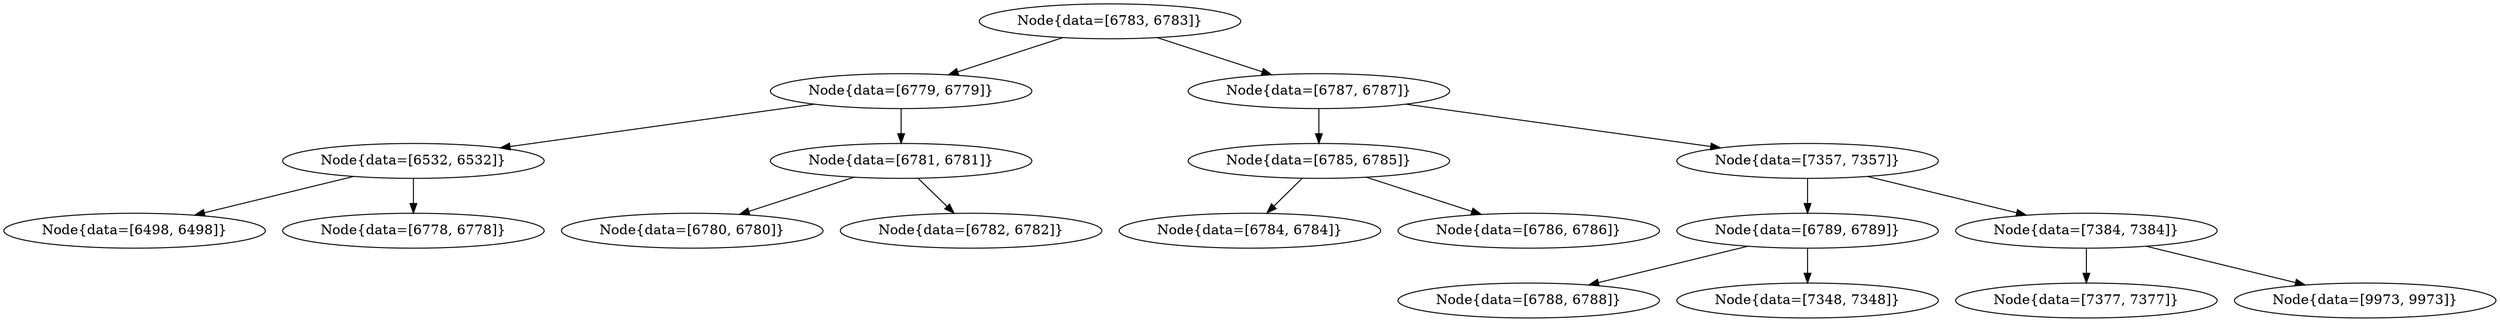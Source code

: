 digraph G{
1701519711 [label="Node{data=[6783, 6783]}"]
1701519711 -> 980169582
980169582 [label="Node{data=[6779, 6779]}"]
980169582 -> 930732386
930732386 [label="Node{data=[6532, 6532]}"]
930732386 -> 1762621698
1762621698 [label="Node{data=[6498, 6498]}"]
930732386 -> 1439878309
1439878309 [label="Node{data=[6778, 6778]}"]
980169582 -> 251552306
251552306 [label="Node{data=[6781, 6781]}"]
251552306 -> 1999968326
1999968326 [label="Node{data=[6780, 6780]}"]
251552306 -> 1709226187
1709226187 [label="Node{data=[6782, 6782]}"]
1701519711 -> 638904118
638904118 [label="Node{data=[6787, 6787]}"]
638904118 -> 1527184948
1527184948 [label="Node{data=[6785, 6785]}"]
1527184948 -> 70138426
70138426 [label="Node{data=[6784, 6784]}"]
1527184948 -> 1684602004
1684602004 [label="Node{data=[6786, 6786]}"]
638904118 -> 1707379320
1707379320 [label="Node{data=[7357, 7357]}"]
1707379320 -> 165625770
165625770 [label="Node{data=[6789, 6789]}"]
165625770 -> 2085956417
2085956417 [label="Node{data=[6788, 6788]}"]
165625770 -> 1610281987
1610281987 [label="Node{data=[7348, 7348]}"]
1707379320 -> 514597582
514597582 [label="Node{data=[7384, 7384]}"]
514597582 -> 1853783262
1853783262 [label="Node{data=[7377, 7377]}"]
514597582 -> 1000627571
1000627571 [label="Node{data=[9973, 9973]}"]
}